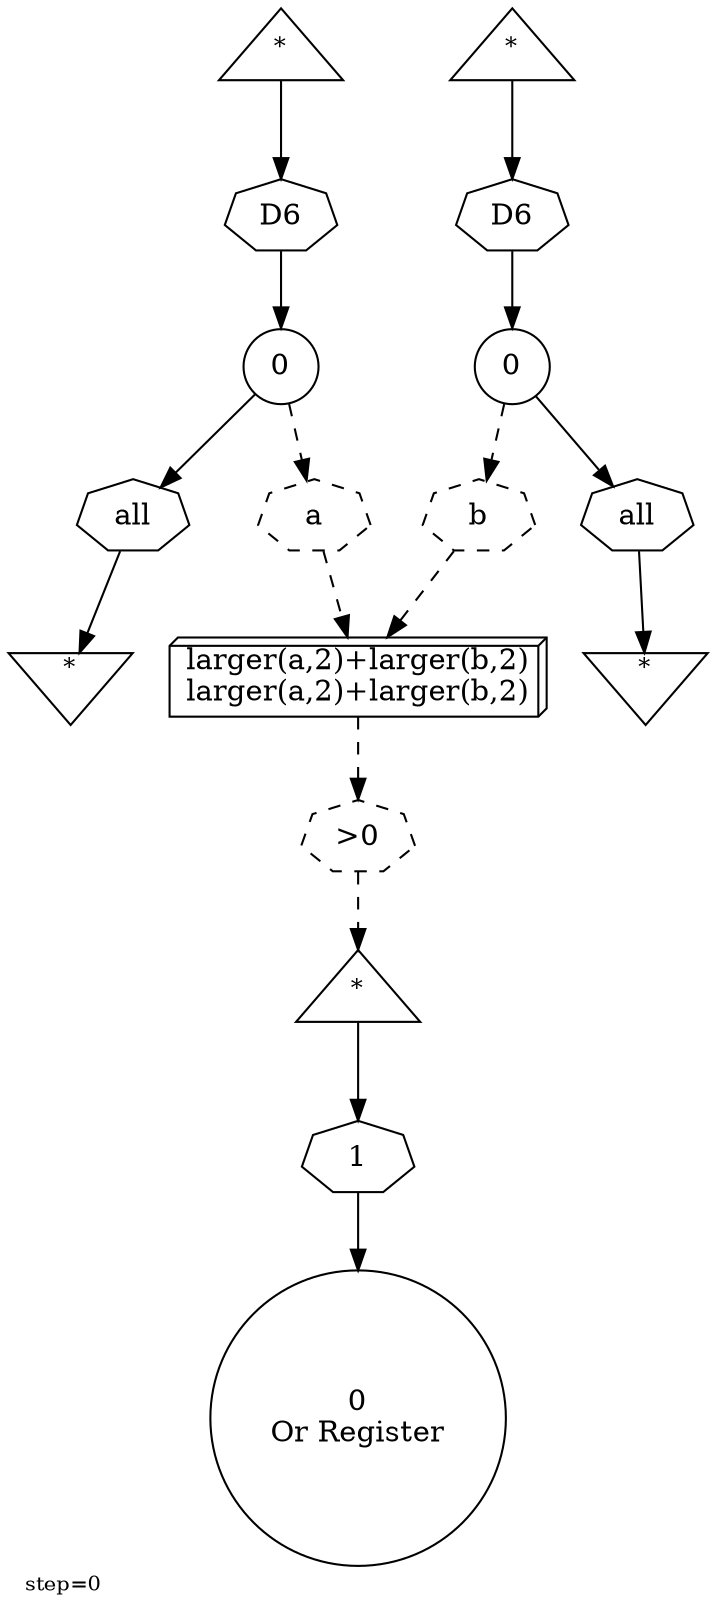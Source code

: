 digraph {
  graph  [labelloc=bottom,labeljust=left,fontsize="10",label="step=0"];
  "6052" [shape=triangle,peripheries="1",label=<<SUP>*</SUP>>,labelfontcolor=black,color=black];
  "6054" [shape=circle,peripheries="1",label=<0>,labelfontcolor=black,color=black];
  "6056" [shape=invtriangle,peripheries="1",label=<<SUP>*</SUP>>,labelfontcolor=black,color=black];
  "6058" [shape=triangle,peripheries="1",label=<<SUP>*</SUP>>,labelfontcolor=black,color=black];
  "6059" [shape=circle,peripheries="1",label=<0>,labelfontcolor=black,color=black];
  "6061" [shape=invtriangle,peripheries="1",label=<<SUP>*</SUP>>,labelfontcolor=black,color=black];
  "6063" [shape=box3d,peripheries="1",label=<larger(a,2)+larger(b,2)<BR />larger(a,2)+larger(b,2)>,labelfontcolor=black,color=black];
  "6066" [shape=triangle,peripheries="1",label=<<SUP>*</SUP>>,labelfontcolor=black,color=black];
  "6067" [shape=circle,peripheries="1",label=<0<BR />Or Register>,labelfontcolor=black,color=black];
  "6055" [label=<D6>,peripheries="1",color=black,shape=septagon];
  "6052" -> "6055" [color=black];
  "6055" -> "6054" [color=black];
  "6057" [label=<all>,peripheries="1",color=black,shape=septagon];
  "6054" -> "6057" [color=black];
  "6057" -> "6056" [color=black];
  "6060" [label=<D6>,peripheries="1",color=black,shape=septagon];
  "6058" -> "6060" [color=black];
  "6060" -> "6059" [color=black];
  "6062" [label=<all>,peripheries="1",color=black,shape=septagon];
  "6059" -> "6062" [color=black];
  "6062" -> "6061" [color=black];
  "6068" [label=<1>,peripheries="1",color=black,shape=septagon];
  "6066" -> "6068" [color=black];
  "6068" -> "6067" [color=black];
  "6064" [label=<a>,peripheries="1",color=black,style=dashed,shape=septagon];
  "6054" -> "6064" [style=dashed,color=black];
  "6064" -> "6063" [style=dashed,color=black];
  "6065" [label=<b>,peripheries="1",color=black,style=dashed,shape=septagon];
  "6059" -> "6065" [style=dashed,color=black];
  "6065" -> "6063" [style=dashed,color=black];
  "6069" [label=<&gt;0>,peripheries="1",color=black,style=dashed,shape=septagon];
  "6063" -> "6069" [style=dashed,color=black];
  "6069" -> "6066" [style=dashed,color=black];
}